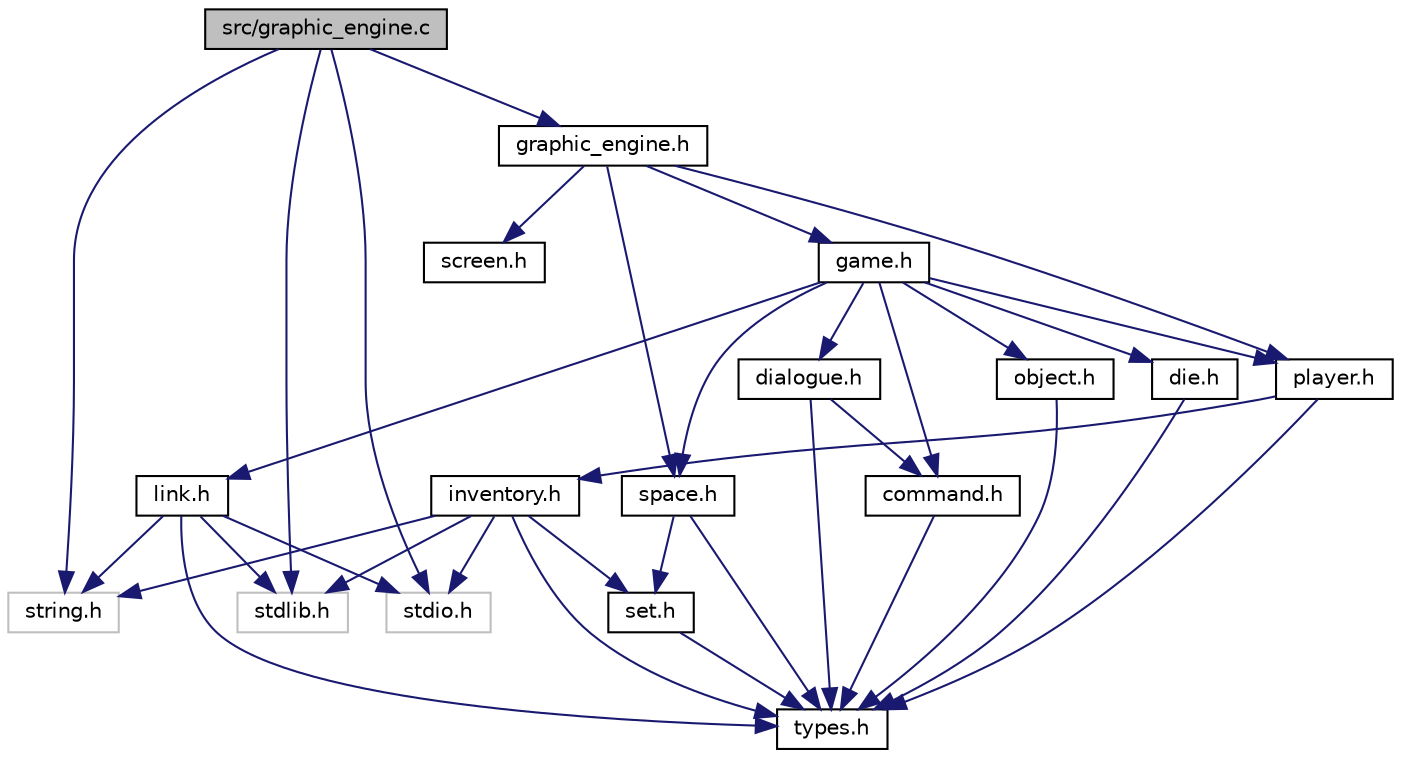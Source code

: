 digraph "src/graphic_engine.c"
{
  edge [fontname="Helvetica",fontsize="10",labelfontname="Helvetica",labelfontsize="10"];
  node [fontname="Helvetica",fontsize="10",shape=record];
  Node0 [label="src/graphic_engine.c",height=0.2,width=0.4,color="black", fillcolor="grey75", style="filled", fontcolor="black"];
  Node0 -> Node1 [color="midnightblue",fontsize="10",style="solid",fontname="Helvetica"];
  Node1 [label="stdlib.h",height=0.2,width=0.4,color="grey75", fillcolor="white", style="filled"];
  Node0 -> Node2 [color="midnightblue",fontsize="10",style="solid",fontname="Helvetica"];
  Node2 [label="stdio.h",height=0.2,width=0.4,color="grey75", fillcolor="white", style="filled"];
  Node0 -> Node3 [color="midnightblue",fontsize="10",style="solid",fontname="Helvetica"];
  Node3 [label="string.h",height=0.2,width=0.4,color="grey75", fillcolor="white", style="filled"];
  Node0 -> Node4 [color="midnightblue",fontsize="10",style="solid",fontname="Helvetica"];
  Node4 [label="graphic_engine.h",height=0.2,width=0.4,color="black", fillcolor="white", style="filled",URL="$graphic__engine_8h.html",tooltip="En este fichero estaran las funciones relacionadas con la interfaz gráfica. "];
  Node4 -> Node5 [color="midnightblue",fontsize="10",style="solid",fontname="Helvetica"];
  Node5 [label="space.h",height=0.2,width=0.4,color="black", fillcolor="white", style="filled",URL="$space_8h.html",tooltip="En este fichero implementamos las funciones de space. "];
  Node5 -> Node6 [color="midnightblue",fontsize="10",style="solid",fontname="Helvetica"];
  Node6 [label="types.h",height=0.2,width=0.4,color="black", fillcolor="white", style="filled",URL="$types_8h.html",tooltip="It defines common types. "];
  Node5 -> Node7 [color="midnightblue",fontsize="10",style="solid",fontname="Helvetica"];
  Node7 [label="set.h",height=0.2,width=0.4,color="black", fillcolor="white", style="filled",URL="$set_8h.html",tooltip="En este fichero implementamos las funciones de set. "];
  Node7 -> Node6 [color="midnightblue",fontsize="10",style="solid",fontname="Helvetica"];
  Node4 -> Node8 [color="midnightblue",fontsize="10",style="solid",fontname="Helvetica"];
  Node8 [label="player.h",height=0.2,width=0.4,color="black", fillcolor="white", style="filled",URL="$player_8h.html",tooltip="En este fichero implementamos las funciones del jugador. "];
  Node8 -> Node6 [color="midnightblue",fontsize="10",style="solid",fontname="Helvetica"];
  Node8 -> Node9 [color="midnightblue",fontsize="10",style="solid",fontname="Helvetica"];
  Node9 [label="inventory.h",height=0.2,width=0.4,color="black", fillcolor="white", style="filled",URL="$inventory_8h.html",tooltip="En este fichero implementamos las funciones del inventario. "];
  Node9 -> Node2 [color="midnightblue",fontsize="10",style="solid",fontname="Helvetica"];
  Node9 -> Node1 [color="midnightblue",fontsize="10",style="solid",fontname="Helvetica"];
  Node9 -> Node3 [color="midnightblue",fontsize="10",style="solid",fontname="Helvetica"];
  Node9 -> Node6 [color="midnightblue",fontsize="10",style="solid",fontname="Helvetica"];
  Node9 -> Node7 [color="midnightblue",fontsize="10",style="solid",fontname="Helvetica"];
  Node4 -> Node10 [color="midnightblue",fontsize="10",style="solid",fontname="Helvetica"];
  Node10 [label="game.h",height=0.2,width=0.4,color="black", fillcolor="white", style="filled",URL="$game_8h.html",tooltip="En este fichero definimos las funciones para el juego. "];
  Node10 -> Node5 [color="midnightblue",fontsize="10",style="solid",fontname="Helvetica"];
  Node10 -> Node11 [color="midnightblue",fontsize="10",style="solid",fontname="Helvetica"];
  Node11 [label="command.h",height=0.2,width=0.4,color="black", fillcolor="white", style="filled",URL="$command_8h.html",tooltip="En este fichero definimos las funciones para los comandos. "];
  Node11 -> Node6 [color="midnightblue",fontsize="10",style="solid",fontname="Helvetica"];
  Node10 -> Node12 [color="midnightblue",fontsize="10",style="solid",fontname="Helvetica"];
  Node12 [label="object.h",height=0.2,width=0.4,color="black", fillcolor="white", style="filled",URL="$object_8h.html",tooltip="En este fichero implementamos las funciones del objeto. "];
  Node12 -> Node6 [color="midnightblue",fontsize="10",style="solid",fontname="Helvetica"];
  Node10 -> Node8 [color="midnightblue",fontsize="10",style="solid",fontname="Helvetica"];
  Node10 -> Node13 [color="midnightblue",fontsize="10",style="solid",fontname="Helvetica"];
  Node13 [label="die.h",height=0.2,width=0.4,color="black", fillcolor="white", style="filled",URL="$die_8h.html",tooltip="En este fichero definimos las funciones para el dado. "];
  Node13 -> Node6 [color="midnightblue",fontsize="10",style="solid",fontname="Helvetica"];
  Node10 -> Node14 [color="midnightblue",fontsize="10",style="solid",fontname="Helvetica"];
  Node14 [label="link.h",height=0.2,width=0.4,color="black", fillcolor="white", style="filled",URL="$link_8h.html",tooltip="En este fichero implementamos las funciones de link. "];
  Node14 -> Node1 [color="midnightblue",fontsize="10",style="solid",fontname="Helvetica"];
  Node14 -> Node3 [color="midnightblue",fontsize="10",style="solid",fontname="Helvetica"];
  Node14 -> Node2 [color="midnightblue",fontsize="10",style="solid",fontname="Helvetica"];
  Node14 -> Node6 [color="midnightblue",fontsize="10",style="solid",fontname="Helvetica"];
  Node10 -> Node15 [color="midnightblue",fontsize="10",style="solid",fontname="Helvetica"];
  Node15 [label="dialogue.h",height=0.2,width=0.4,color="black", fillcolor="white", style="filled",URL="$dialogue_8h.html",tooltip="En este fichero definimos las funciones para el dialogo. "];
  Node15 -> Node6 [color="midnightblue",fontsize="10",style="solid",fontname="Helvetica"];
  Node15 -> Node11 [color="midnightblue",fontsize="10",style="solid",fontname="Helvetica"];
  Node4 -> Node16 [color="midnightblue",fontsize="10",style="solid",fontname="Helvetica"];
  Node16 [label="screen.h",height=0.2,width=0.4,color="black", fillcolor="white", style="filled",URL="$screen_8h.html",tooltip="En este fichero implementamos las funciones de screen. "];
}
